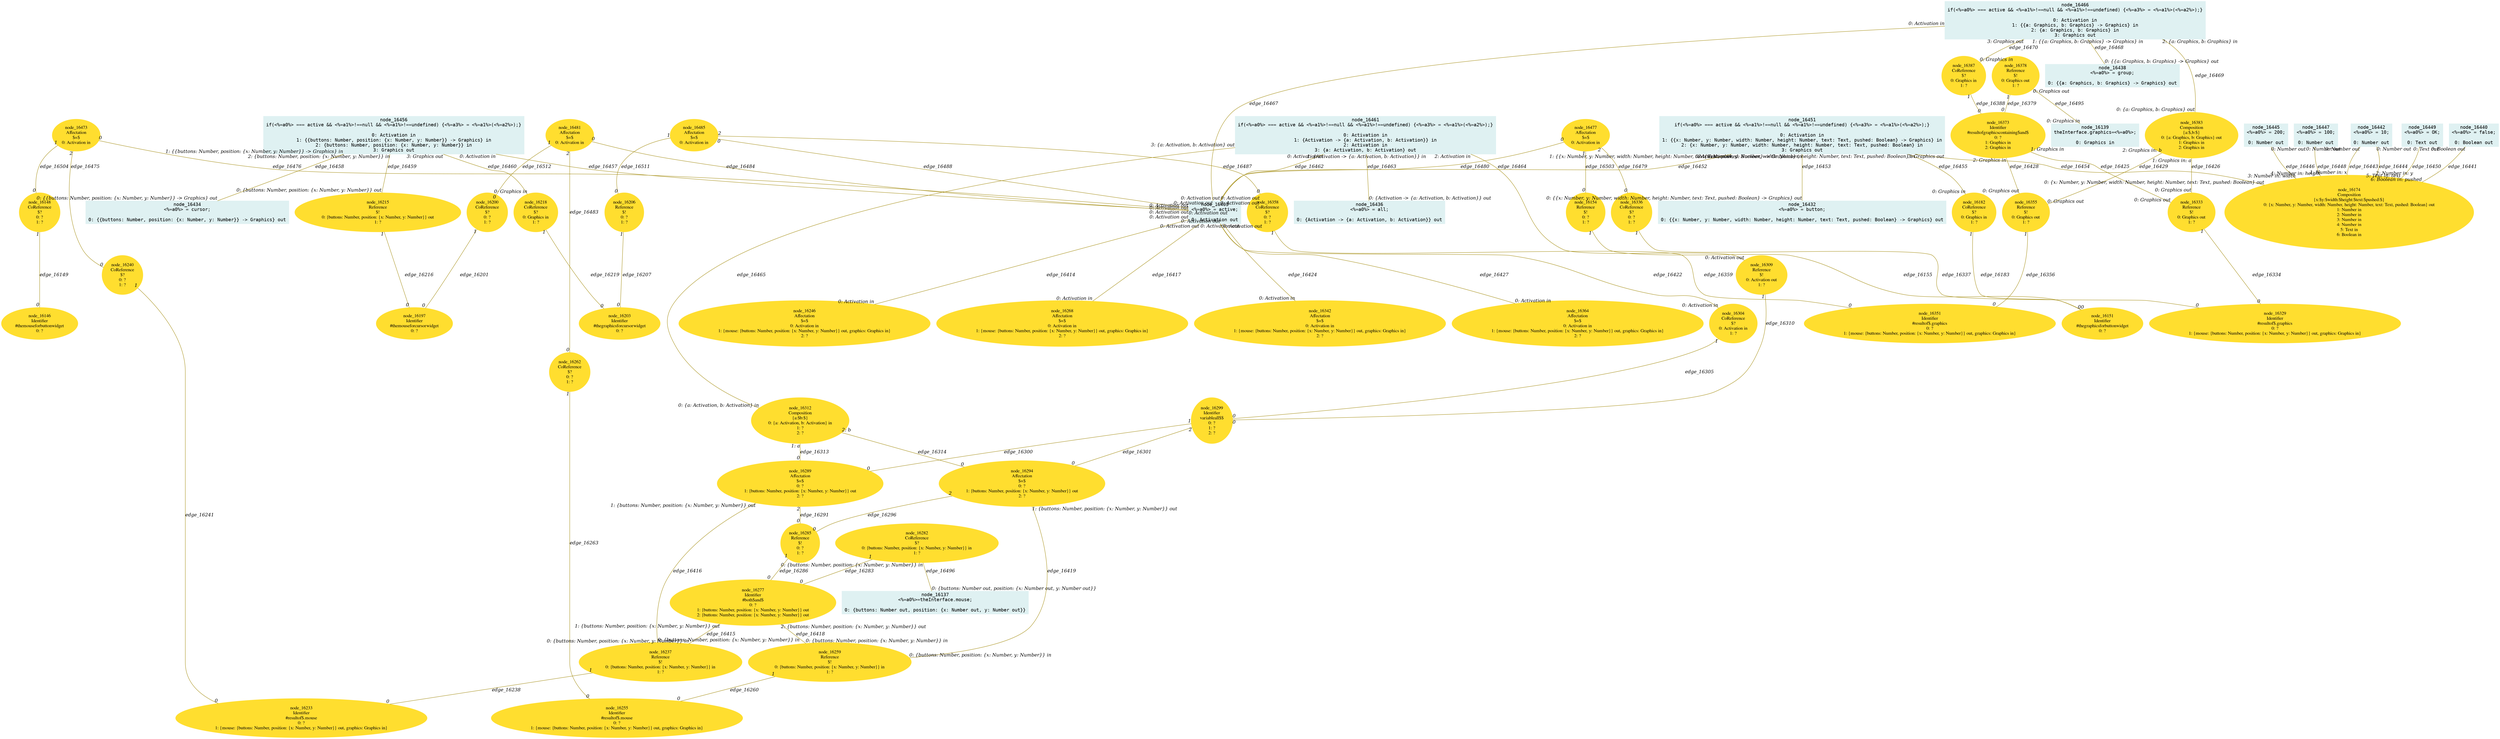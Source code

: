 digraph g{node_16137 [shape="box", style="filled", color="#dff1f2", fontname="Courier", label="node_16137
<%=a0%>=theInterface.mouse;

0: {buttons: Number out, position: {x: Number out, y: Number out}}" ]
node_16139 [shape="box", style="filled", color="#dff1f2", fontname="Courier", label="node_16139
theInterface.graphics=<%=a0%>;

0: Graphics in" ]
node_16146 [shape="ellipse", style="filled", color="#ffde2f", fontname="Times", label="node_16146
Identifier
#themouseforbuttonwidget
0: ?" ]
node_16148 [shape="ellipse", style="filled", color="#ffde2f", fontname="Times", label="node_16148
CoReference
$?
0: ?
1: ?" ]
node_16151 [shape="ellipse", style="filled", color="#ffde2f", fontname="Times", label="node_16151
Identifier
#thegraphicsforbuttonwidget
0: ?" ]
node_16154 [shape="ellipse", style="filled", color="#ffde2f", fontname="Times", label="node_16154
Reference
$!
0: ?
1: ?" ]
node_16174 [shape="ellipse", style="filled", color="#ffde2f", fontname="Times", label="node_16174
Composition
{x:$y:$width:$height:$text:$pushed:$}
0: {x: Number, y: Number, width: Number, height: Number, text: Text, pushed: Boolean} out
1: Number in
2: Number in
3: Number in
4: Number in
5: Text in
6: Boolean in" ]
node_16182 [shape="ellipse", style="filled", color="#ffde2f", fontname="Times", label="node_16182
CoReference
$?
0: Graphics in
1: ?" ]
node_16197 [shape="ellipse", style="filled", color="#ffde2f", fontname="Times", label="node_16197
Identifier
#themouseforcursorwidget
0: ?" ]
node_16200 [shape="ellipse", style="filled", color="#ffde2f", fontname="Times", label="node_16200
CoReference
$?
0: ?
1: ?" ]
node_16203 [shape="ellipse", style="filled", color="#ffde2f", fontname="Times", label="node_16203
Identifier
#thegraphicsforcursorwidget
0: ?" ]
node_16206 [shape="ellipse", style="filled", color="#ffde2f", fontname="Times", label="node_16206
Reference
$!
0: ?
1: ?" ]
node_16215 [shape="ellipse", style="filled", color="#ffde2f", fontname="Times", label="node_16215
Reference
$!
0: {buttons: Number, position: {x: Number, y: Number}} out
1: ?" ]
node_16218 [shape="ellipse", style="filled", color="#ffde2f", fontname="Times", label="node_16218
CoReference
$?
0: Graphics in
1: ?" ]
node_16233 [shape="ellipse", style="filled", color="#ffde2f", fontname="Times", label="node_16233
Identifier
#resultof$.mouse
0: ?
1: {mouse: {buttons: Number, position: {x: Number, y: Number}} out, graphics: Graphics in}" ]
node_16237 [shape="ellipse", style="filled", color="#ffde2f", fontname="Times", label="node_16237
Reference
$!
0: {buttons: Number, position: {x: Number, y: Number}} in
1: ?" ]
node_16240 [shape="ellipse", style="filled", color="#ffde2f", fontname="Times", label="node_16240
CoReference
$?
0: ?
1: ?" ]
node_16246 [shape="ellipse", style="filled", color="#ffde2f", fontname="Times", label="node_16246
Affectation
$=$
0: Activation in
1: {mouse: {buttons: Number, position: {x: Number, y: Number}} out, graphics: Graphics in}
2: ?" ]
node_16255 [shape="ellipse", style="filled", color="#ffde2f", fontname="Times", label="node_16255
Identifier
#resultof$.mouse
0: ?
1: {mouse: {buttons: Number, position: {x: Number, y: Number}} out, graphics: Graphics in}" ]
node_16259 [shape="ellipse", style="filled", color="#ffde2f", fontname="Times", label="node_16259
Reference
$!
0: {buttons: Number, position: {x: Number, y: Number}} in
1: ?" ]
node_16262 [shape="ellipse", style="filled", color="#ffde2f", fontname="Times", label="node_16262
CoReference
$?
0: ?
1: ?" ]
node_16268 [shape="ellipse", style="filled", color="#ffde2f", fontname="Times", label="node_16268
Affectation
$=$
0: Activation in
1: {mouse: {buttons: Number, position: {x: Number, y: Number}} out, graphics: Graphics in}
2: ?" ]
node_16277 [shape="ellipse", style="filled", color="#ffde2f", fontname="Times", label="node_16277
Identifier
#both$and$
0: ?
1: {buttons: Number, position: {x: Number, y: Number}} out
2: {buttons: Number, position: {x: Number, y: Number}} out" ]
node_16282 [shape="ellipse", style="filled", color="#ffde2f", fontname="Times", label="node_16282
CoReference
$?
0: {buttons: Number, position: {x: Number, y: Number}} in
1: ?" ]
node_16285 [shape="ellipse", style="filled", color="#ffde2f", fontname="Times", label="node_16285
Reference
$!
0: ?
1: ?" ]
node_16289 [shape="ellipse", style="filled", color="#ffde2f", fontname="Times", label="node_16289
Affectation
$=$
0: ?
1: {buttons: Number, position: {x: Number, y: Number}} out
2: ?" ]
node_16294 [shape="ellipse", style="filled", color="#ffde2f", fontname="Times", label="node_16294
Affectation
$=$
0: ?
1: {buttons: Number, position: {x: Number, y: Number}} out
2: ?" ]
node_16299 [shape="ellipse", style="filled", color="#ffde2f", fontname="Times", label="node_16299
Identifier
variableall$$
0: ?
1: ?
2: ?" ]
node_16304 [shape="ellipse", style="filled", color="#ffde2f", fontname="Times", label="node_16304
CoReference
$?
0: Activation in
1: ?" ]
node_16309 [shape="ellipse", style="filled", color="#ffde2f", fontname="Times", label="node_16309
Reference
$!
0: Activation out
1: ?" ]
node_16312 [shape="ellipse", style="filled", color="#ffde2f", fontname="Times", label="node_16312
Composition
{a:$b:$}
0: {a: Activation, b: Activation} in
1: ?
2: ?" ]
node_16329 [shape="ellipse", style="filled", color="#ffde2f", fontname="Times", label="node_16329
Identifier
#resultof$.graphics
0: ?
1: {mouse: {buttons: Number, position: {x: Number, y: Number}} out, graphics: Graphics in}" ]
node_16333 [shape="ellipse", style="filled", color="#ffde2f", fontname="Times", label="node_16333
Reference
$!
0: Graphics out
1: ?" ]
node_16336 [shape="ellipse", style="filled", color="#ffde2f", fontname="Times", label="node_16336
CoReference
$?
0: ?
1: ?" ]
node_16342 [shape="ellipse", style="filled", color="#ffde2f", fontname="Times", label="node_16342
Affectation
$=$
0: Activation in
1: {mouse: {buttons: Number, position: {x: Number, y: Number}} out, graphics: Graphics in}
2: ?" ]
node_16351 [shape="ellipse", style="filled", color="#ffde2f", fontname="Times", label="node_16351
Identifier
#resultof$.graphics
0: ?
1: {mouse: {buttons: Number, position: {x: Number, y: Number}} out, graphics: Graphics in}" ]
node_16355 [shape="ellipse", style="filled", color="#ffde2f", fontname="Times", label="node_16355
Reference
$!
0: Graphics out
1: ?" ]
node_16358 [shape="ellipse", style="filled", color="#ffde2f", fontname="Times", label="node_16358
CoReference
$?
0: ?
1: ?" ]
node_16364 [shape="ellipse", style="filled", color="#ffde2f", fontname="Times", label="node_16364
Affectation
$=$
0: Activation in
1: {mouse: {buttons: Number, position: {x: Number, y: Number}} out, graphics: Graphics in}
2: ?" ]
node_16373 [shape="ellipse", style="filled", color="#ffde2f", fontname="Times", label="node_16373
Identifier
#resultofgraphicscontaining$and$
0: ?
1: Graphics in
2: Graphics in" ]
node_16378 [shape="ellipse", style="filled", color="#ffde2f", fontname="Times", label="node_16378
Reference
$!
0: Graphics out
1: ?" ]
node_16383 [shape="ellipse", style="filled", color="#ffde2f", fontname="Times", label="node_16383
Composition
{a:$,b:$}
0: {a: Graphics, b: Graphics} out
1: Graphics in
2: Graphics in" ]
node_16387 [shape="ellipse", style="filled", color="#ffde2f", fontname="Times", label="node_16387
CoReference
$?
0: Graphics in
1: ?" ]
node_16403 [shape="box", style="filled", color="#dff1f2", fontname="Courier", label="node_16403
<%=a0%> = active;

0: Activation out" ]
node_16432 [shape="box", style="filled", color="#dff1f2", fontname="Courier", label="node_16432
<%=a0%> = button;

0: {{x: Number, y: Number, width: Number, height: Number, text: Text, pushed: Boolean} -> Graphics} out" ]
node_16434 [shape="box", style="filled", color="#dff1f2", fontname="Courier", label="node_16434
<%=a0%> = cursor;

0: {{buttons: Number, position: {x: Number, y: Number}} -> Graphics} out" ]
node_16436 [shape="box", style="filled", color="#dff1f2", fontname="Courier", label="node_16436
<%=a0%> = all;

0: {Activation -> {a: Activation, b: Activation}} out" ]
node_16438 [shape="box", style="filled", color="#dff1f2", fontname="Courier", label="node_16438
<%=a0%> = group;

0: {{a: Graphics, b: Graphics} -> Graphics} out" ]
node_16440 [shape="box", style="filled", color="#dff1f2", fontname="Courier", label="node_16440
<%=a0%> = false;

0: Boolean out" ]
node_16442 [shape="box", style="filled", color="#dff1f2", fontname="Courier", label="node_16442
<%=a0%> = 10;

0: Number out" ]
node_16445 [shape="box", style="filled", color="#dff1f2", fontname="Courier", label="node_16445
<%=a0%> = 200;

0: Number out" ]
node_16447 [shape="box", style="filled", color="#dff1f2", fontname="Courier", label="node_16447
<%=a0%> = 100;

0: Number out" ]
node_16449 [shape="box", style="filled", color="#dff1f2", fontname="Courier", label="node_16449
<%=a0%> = OK;

0: Text out" ]
node_16451 [shape="box", style="filled", color="#dff1f2", fontname="Courier", label="node_16451
if(<%=a0%> === active && <%=a1%>!==null && <%=a1%>!==undefined) {<%=a3%> = <%=a1%>(<%=a2%>);}

0: Activation in
1: {{x: Number, y: Number, width: Number, height: Number, text: Text, pushed: Boolean} -> Graphics} in
2: {x: Number, y: Number, width: Number, height: Number, text: Text, pushed: Boolean} in
3: Graphics out" ]
node_16456 [shape="box", style="filled", color="#dff1f2", fontname="Courier", label="node_16456
if(<%=a0%> === active && <%=a1%>!==null && <%=a1%>!==undefined) {<%=a3%> = <%=a1%>(<%=a2%>);}

0: Activation in
1: {{buttons: Number, position: {x: Number, y: Number}} -> Graphics} in
2: {buttons: Number, position: {x: Number, y: Number}} in
3: Graphics out" ]
node_16461 [shape="box", style="filled", color="#dff1f2", fontname="Courier", label="node_16461
if(<%=a0%> === active && <%=a1%>!==null && <%=a1%>!==undefined) {<%=a3%> = <%=a1%>(<%=a2%>);}

0: Activation in
1: {Activation -> {a: Activation, b: Activation}} in
2: Activation in
3: {a: Activation, b: Activation} out" ]
node_16466 [shape="box", style="filled", color="#dff1f2", fontname="Courier", label="node_16466
if(<%=a0%> === active && <%=a1%>!==null && <%=a1%>!==undefined) {<%=a3%> = <%=a1%>(<%=a2%>);}

0: Activation in
1: {{a: Graphics, b: Graphics} -> Graphics} in
2: {a: Graphics, b: Graphics} in
3: Graphics out" ]
node_16473 [shape="ellipse", style="filled", color="#ffde2f", fontname="Times", label="node_16473
Affectation
$=$
0: Activation in" ]
node_16477 [shape="ellipse", style="filled", color="#ffde2f", fontname="Times", label="node_16477
Affectation
$=$
0: Activation in" ]
node_16481 [shape="ellipse", style="filled", color="#ffde2f", fontname="Times", label="node_16481
Affectation
$=$
0: Activation in" ]
node_16485 [shape="ellipse", style="filled", color="#ffde2f", fontname="Times", label="node_16485
Affectation
$=$
0: Activation in" ]
node_16148 -> node_16146 [dir=none, arrowHead=none, fontname="Times-Italic", arrowsize=1, color="#9d8400", label="edge_16149",  headlabel="0", taillabel="1" ]
node_16154 -> node_16151 [dir=none, arrowHead=none, fontname="Times-Italic", arrowsize=1, color="#9d8400", label="edge_16155",  headlabel="0", taillabel="1" ]
node_16182 -> node_16151 [dir=none, arrowHead=none, fontname="Times-Italic", arrowsize=1, color="#9d8400", label="edge_16183",  headlabel="0", taillabel="1" ]
node_16200 -> node_16197 [dir=none, arrowHead=none, fontname="Times-Italic", arrowsize=1, color="#9d8400", label="edge_16201",  headlabel="0", taillabel="1" ]
node_16206 -> node_16203 [dir=none, arrowHead=none, fontname="Times-Italic", arrowsize=1, color="#9d8400", label="edge_16207",  headlabel="0", taillabel="1" ]
node_16215 -> node_16197 [dir=none, arrowHead=none, fontname="Times-Italic", arrowsize=1, color="#9d8400", label="edge_16216",  headlabel="0", taillabel="1" ]
node_16218 -> node_16203 [dir=none, arrowHead=none, fontname="Times-Italic", arrowsize=1, color="#9d8400", label="edge_16219",  headlabel="0", taillabel="1" ]
node_16237 -> node_16233 [dir=none, arrowHead=none, fontname="Times-Italic", arrowsize=1, color="#9d8400", label="edge_16238",  headlabel="0", taillabel="1" ]
node_16240 -> node_16233 [dir=none, arrowHead=none, fontname="Times-Italic", arrowsize=1, color="#9d8400", label="edge_16241",  headlabel="0", taillabel="1" ]
node_16259 -> node_16255 [dir=none, arrowHead=none, fontname="Times-Italic", arrowsize=1, color="#9d8400", label="edge_16260",  headlabel="0", taillabel="1" ]
node_16262 -> node_16255 [dir=none, arrowHead=none, fontname="Times-Italic", arrowsize=1, color="#9d8400", label="edge_16263",  headlabel="0", taillabel="1" ]
node_16282 -> node_16277 [dir=none, arrowHead=none, fontname="Times-Italic", arrowsize=1, color="#9d8400", label="edge_16283",  headlabel="0", taillabel="1" ]
node_16285 -> node_16277 [dir=none, arrowHead=none, fontname="Times-Italic", arrowsize=1, color="#9d8400", label="edge_16286",  headlabel="0", taillabel="1" ]
node_16289 -> node_16285 [dir=none, arrowHead=none, fontname="Times-Italic", arrowsize=1, color="#9d8400", label="edge_16291",  headlabel="0", taillabel="2" ]
node_16294 -> node_16285 [dir=none, arrowHead=none, fontname="Times-Italic", arrowsize=1, color="#9d8400", label="edge_16296",  headlabel="0", taillabel="2" ]
node_16299 -> node_16289 [dir=none, arrowHead=none, fontname="Times-Italic", arrowsize=1, color="#9d8400", label="edge_16300",  headlabel="0", taillabel="1" ]
node_16299 -> node_16294 [dir=none, arrowHead=none, fontname="Times-Italic", arrowsize=1, color="#9d8400", label="edge_16301",  headlabel="0", taillabel="2" ]
node_16304 -> node_16299 [dir=none, arrowHead=none, fontname="Times-Italic", arrowsize=1, color="#9d8400", label="edge_16305",  headlabel="0", taillabel="1" ]
node_16309 -> node_16299 [dir=none, arrowHead=none, fontname="Times-Italic", arrowsize=1, color="#9d8400", label="edge_16310",  headlabel="0", taillabel="1" ]
node_16312 -> node_16289 [dir=none, arrowHead=none, fontname="Times-Italic", arrowsize=1, color="#9d8400", label="edge_16313",  headlabel="0", taillabel="1: a" ]
node_16312 -> node_16294 [dir=none, arrowHead=none, fontname="Times-Italic", arrowsize=1, color="#9d8400", label="edge_16314",  headlabel="0", taillabel="2: b" ]
node_16333 -> node_16329 [dir=none, arrowHead=none, fontname="Times-Italic", arrowsize=1, color="#9d8400", label="edge_16334",  headlabel="0", taillabel="1" ]
node_16336 -> node_16329 [dir=none, arrowHead=none, fontname="Times-Italic", arrowsize=1, color="#9d8400", label="edge_16337",  headlabel="0", taillabel="1" ]
node_16355 -> node_16351 [dir=none, arrowHead=none, fontname="Times-Italic", arrowsize=1, color="#9d8400", label="edge_16356",  headlabel="0", taillabel="1" ]
node_16358 -> node_16351 [dir=none, arrowHead=none, fontname="Times-Italic", arrowsize=1, color="#9d8400", label="edge_16359",  headlabel="0", taillabel="1" ]
node_16378 -> node_16373 [dir=none, arrowHead=none, fontname="Times-Italic", arrowsize=1, color="#9d8400", label="edge_16379",  headlabel="0", taillabel="1" ]
node_16387 -> node_16373 [dir=none, arrowHead=none, fontname="Times-Italic", arrowsize=1, color="#9d8400", label="edge_16388",  headlabel="0", taillabel="1" ]
node_16403 -> node_16246 [dir=none, arrowHead=none, fontname="Times-Italic", arrowsize=1, color="#9d8400", label="edge_16414",  headlabel="0: Activation in", taillabel="0: Activation out" ]
node_16277 -> node_16237 [dir=none, arrowHead=none, fontname="Times-Italic", arrowsize=1, color="#9d8400", label="edge_16415",  headlabel="0: {buttons: Number, position: {x: Number, y: Number}} in", taillabel="1: {buttons: Number, position: {x: Number, y: Number}} out" ]
node_16289 -> node_16237 [dir=none, arrowHead=none, fontname="Times-Italic", arrowsize=1, color="#9d8400", label="edge_16416",  headlabel="0: {buttons: Number, position: {x: Number, y: Number}} in", taillabel="1: {buttons: Number, position: {x: Number, y: Number}} out" ]
node_16403 -> node_16268 [dir=none, arrowHead=none, fontname="Times-Italic", arrowsize=1, color="#9d8400", label="edge_16417",  headlabel="0: Activation in", taillabel="0: Activation out" ]
node_16277 -> node_16259 [dir=none, arrowHead=none, fontname="Times-Italic", arrowsize=1, color="#9d8400", label="edge_16418",  headlabel="0: {buttons: Number, position: {x: Number, y: Number}} in", taillabel="2: {buttons: Number, position: {x: Number, y: Number}} out" ]
node_16294 -> node_16259 [dir=none, arrowHead=none, fontname="Times-Italic", arrowsize=1, color="#9d8400", label="edge_16419",  headlabel="0: {buttons: Number, position: {x: Number, y: Number}} in", taillabel="1: {buttons: Number, position: {x: Number, y: Number}} out" ]
node_16403 -> node_16304 [dir=none, arrowHead=none, fontname="Times-Italic", arrowsize=1, color="#9d8400", label="edge_16422",  headlabel="0: Activation in", taillabel="0: Activation out" ]
node_16403 -> node_16342 [dir=none, arrowHead=none, fontname="Times-Italic", arrowsize=1, color="#9d8400", label="edge_16424",  headlabel="0: Activation in", taillabel="0: Activation out" ]
node_16373 -> node_16333 [dir=none, arrowHead=none, fontname="Times-Italic", arrowsize=1, color="#9d8400", label="edge_16425",  headlabel="0: Graphics out", taillabel="1: Graphics in" ]
node_16383 -> node_16333 [dir=none, arrowHead=none, fontname="Times-Italic", arrowsize=1, color="#9d8400", label="edge_16426",  headlabel="0: Graphics out", taillabel="1: Graphics in: a" ]
node_16403 -> node_16364 [dir=none, arrowHead=none, fontname="Times-Italic", arrowsize=1, color="#9d8400", label="edge_16427",  headlabel="0: Activation in", taillabel="0: Activation out" ]
node_16373 -> node_16355 [dir=none, arrowHead=none, fontname="Times-Italic", arrowsize=1, color="#9d8400", label="edge_16428",  headlabel="0: Graphics out", taillabel="2: Graphics in" ]
node_16383 -> node_16355 [dir=none, arrowHead=none, fontname="Times-Italic", arrowsize=1, color="#9d8400", label="edge_16429",  headlabel="0: Graphics out", taillabel="2: Graphics in: b" ]
node_16440 -> node_16174 [dir=none, arrowHead=none, fontname="Times-Italic", arrowsize=1, color="#9d8400", label="edge_16441",  headlabel="6: Boolean in: pushed", taillabel="0: Boolean out" ]
node_16442 -> node_16174 [dir=none, arrowHead=none, fontname="Times-Italic", arrowsize=1, color="#9d8400", label="edge_16443",  headlabel="1: Number in: x", taillabel="0: Number out" ]
node_16442 -> node_16174 [dir=none, arrowHead=none, fontname="Times-Italic", arrowsize=1, color="#9d8400", label="edge_16444",  headlabel="2: Number in: y", taillabel="0: Number out" ]
node_16445 -> node_16174 [dir=none, arrowHead=none, fontname="Times-Italic", arrowsize=1, color="#9d8400", label="edge_16446",  headlabel="3: Number in: width", taillabel="0: Number out" ]
node_16447 -> node_16174 [dir=none, arrowHead=none, fontname="Times-Italic", arrowsize=1, color="#9d8400", label="edge_16448",  headlabel="4: Number in: height", taillabel="0: Number out" ]
node_16449 -> node_16174 [dir=none, arrowHead=none, fontname="Times-Italic", arrowsize=1, color="#9d8400", label="edge_16450",  headlabel="5: Text in: text", taillabel="0: Text out" ]
node_16451 -> node_16403 [dir=none, arrowHead=none, fontname="Times-Italic", arrowsize=1, color="#9d8400", label="edge_16452",  headlabel="0: Activation out", taillabel="0: Activation in" ]
node_16451 -> node_16432 [dir=none, arrowHead=none, fontname="Times-Italic", arrowsize=1, color="#9d8400", label="edge_16453",  headlabel="0: {{x: Number, y: Number, width: Number, height: Number, text: Text, pushed: Boolean} -> Graphics} out", taillabel="1: {{x: Number, y: Number, width: Number, height: Number, text: Text, pushed: Boolean} -> Graphics} in" ]
node_16451 -> node_16174 [dir=none, arrowHead=none, fontname="Times-Italic", arrowsize=1, color="#9d8400", label="edge_16454",  headlabel="0: {x: Number, y: Number, width: Number, height: Number, text: Text, pushed: Boolean} out", taillabel="2: {x: Number, y: Number, width: Number, height: Number, text: Text, pushed: Boolean} in" ]
node_16451 -> node_16182 [dir=none, arrowHead=none, fontname="Times-Italic", arrowsize=1, color="#9d8400", label="edge_16455",  headlabel="0: Graphics in", taillabel="3: Graphics out" ]
node_16456 -> node_16403 [dir=none, arrowHead=none, fontname="Times-Italic", arrowsize=1, color="#9d8400", label="edge_16457",  headlabel="0: Activation out", taillabel="0: Activation in" ]
node_16456 -> node_16434 [dir=none, arrowHead=none, fontname="Times-Italic", arrowsize=1, color="#9d8400", label="edge_16458",  headlabel="0: {{buttons: Number, position: {x: Number, y: Number}} -> Graphics} out", taillabel="1: {{buttons: Number, position: {x: Number, y: Number}} -> Graphics} in" ]
node_16456 -> node_16215 [dir=none, arrowHead=none, fontname="Times-Italic", arrowsize=1, color="#9d8400", label="edge_16459",  headlabel="0: {buttons: Number, position: {x: Number, y: Number}} out", taillabel="2: {buttons: Number, position: {x: Number, y: Number}} in" ]
node_16456 -> node_16218 [dir=none, arrowHead=none, fontname="Times-Italic", arrowsize=1, color="#9d8400", label="edge_16460",  headlabel="0: Graphics in", taillabel="3: Graphics out" ]
node_16461 -> node_16403 [dir=none, arrowHead=none, fontname="Times-Italic", arrowsize=1, color="#9d8400", label="edge_16462",  headlabel="0: Activation out", taillabel="0: Activation in" ]
node_16461 -> node_16436 [dir=none, arrowHead=none, fontname="Times-Italic", arrowsize=1, color="#9d8400", label="edge_16463",  headlabel="0: {Activation -> {a: Activation, b: Activation}} out", taillabel="1: {Activation -> {a: Activation, b: Activation}} in" ]
node_16461 -> node_16309 [dir=none, arrowHead=none, fontname="Times-Italic", arrowsize=1, color="#9d8400", label="edge_16464",  headlabel="0: Activation out", taillabel="2: Activation in" ]
node_16461 -> node_16312 [dir=none, arrowHead=none, fontname="Times-Italic", arrowsize=1, color="#9d8400", label="edge_16465",  headlabel="0: {a: Activation, b: Activation} in", taillabel="3: {a: Activation, b: Activation} out" ]
node_16466 -> node_16403 [dir=none, arrowHead=none, fontname="Times-Italic", arrowsize=1, color="#9d8400", label="edge_16467",  headlabel="0: Activation out", taillabel="0: Activation in" ]
node_16466 -> node_16438 [dir=none, arrowHead=none, fontname="Times-Italic", arrowsize=1, color="#9d8400", label="edge_16468",  headlabel="0: {{a: Graphics, b: Graphics} -> Graphics} out", taillabel="1: {{a: Graphics, b: Graphics} -> Graphics} in" ]
node_16466 -> node_16383 [dir=none, arrowHead=none, fontname="Times-Italic", arrowsize=1, color="#9d8400", label="edge_16469",  headlabel="0: {a: Graphics, b: Graphics} out", taillabel="2: {a: Graphics, b: Graphics} in" ]
node_16466 -> node_16387 [dir=none, arrowHead=none, fontname="Times-Italic", arrowsize=1, color="#9d8400", label="edge_16470",  headlabel="0: Graphics in", taillabel="3: Graphics out" ]
node_16473 -> node_16240 [dir=none, arrowHead=none, fontname="Times-Italic", arrowsize=1, color="#9d8400", label="edge_16475",  headlabel="0", taillabel="2" ]
node_16473 -> node_16403 [dir=none, arrowHead=none, fontname="Times-Italic", arrowsize=1, color="#9d8400", label="edge_16476",  headlabel="0: Activation out", taillabel="0" ]
node_16477 -> node_16336 [dir=none, arrowHead=none, fontname="Times-Italic", arrowsize=1, color="#9d8400", label="edge_16479",  headlabel="0", taillabel="2" ]
node_16477 -> node_16403 [dir=none, arrowHead=none, fontname="Times-Italic", arrowsize=1, color="#9d8400", label="edge_16480",  headlabel="0: Activation out", taillabel="0" ]
node_16481 -> node_16262 [dir=none, arrowHead=none, fontname="Times-Italic", arrowsize=1, color="#9d8400", label="edge_16483",  headlabel="0", taillabel="2" ]
node_16481 -> node_16403 [dir=none, arrowHead=none, fontname="Times-Italic", arrowsize=1, color="#9d8400", label="edge_16484",  headlabel="0: Activation out", taillabel="0" ]
node_16485 -> node_16358 [dir=none, arrowHead=none, fontname="Times-Italic", arrowsize=1, color="#9d8400", label="edge_16487",  headlabel="0", taillabel="2" ]
node_16485 -> node_16403 [dir=none, arrowHead=none, fontname="Times-Italic", arrowsize=1, color="#9d8400", label="edge_16488",  headlabel="0: Activation out", taillabel="0" ]
node_16378 -> node_16139 [dir=none, arrowHead=none, fontname="Times-Italic", arrowsize=1, color="#9d8400", label="edge_16495",  headlabel="0: Graphics in", taillabel="0: Graphics out" ]
node_16282 -> node_16137 [dir=none, arrowHead=none, fontname="Times-Italic", arrowsize=1, color="#9d8400", label="edge_16496",  headlabel="0: {buttons: Number out, position: {x: Number out, y: Number out}}", taillabel="0: {buttons: Number, position: {x: Number, y: Number}} in" ]
node_16477 -> node_16154 [dir=none, arrowHead=none, fontname="Times-Italic", arrowsize=1, color="#9d8400", label="edge_16503",  headlabel="0", taillabel="1" ]
node_16473 -> node_16148 [dir=none, arrowHead=none, fontname="Times-Italic", arrowsize=1, color="#9d8400", label="edge_16504",  headlabel="0", taillabel="1" ]
node_16485 -> node_16206 [dir=none, arrowHead=none, fontname="Times-Italic", arrowsize=1, color="#9d8400", label="edge_16511",  headlabel="0", taillabel="1" ]
node_16481 -> node_16200 [dir=none, arrowHead=none, fontname="Times-Italic", arrowsize=1, color="#9d8400", label="edge_16512",  headlabel="0", taillabel="1" ]
}